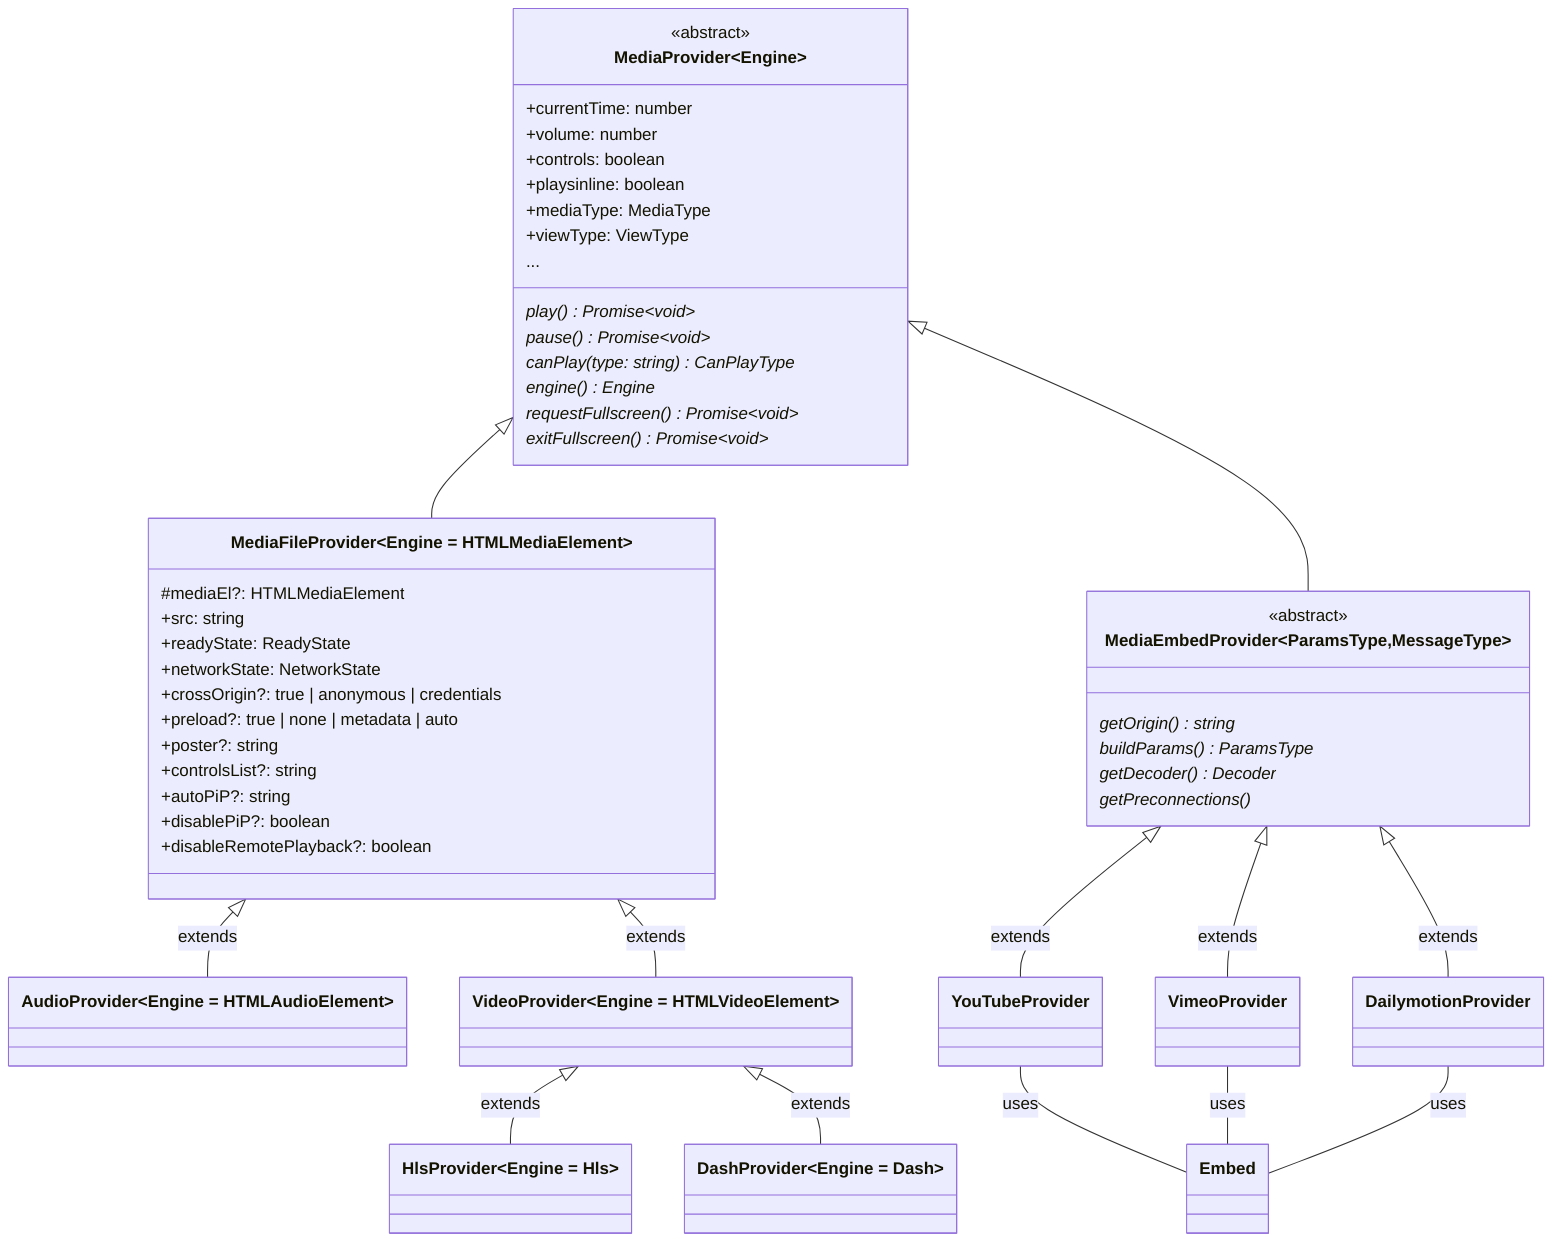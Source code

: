 classDiagram

class YouTubeProvider
class VimeoProvider
class DailymotionProvider
class Embed

YouTubeProvider -- Embed: uses
VimeoProvider -- Embed: uses
DailymotionProvider -- Embed: uses

class MediaEmbedProvider~ParamsType,MessageType~ {
    <<abstract>>
    getOrigin()* string
    buildParams()* ParamsType
    getDecoder()* Decoder
    getPreconnections()*
}

MediaEmbedProvider <|-- YouTubeProvider: extends
MediaEmbedProvider <|-- VimeoProvider: extends
MediaEmbedProvider <|-- DailymotionProvider: extends

class VideoProvider~Engine = HTMLVideoElement~
class AudioProvider~Engine = HTMLAudioElement~
class HlsProvider~Engine = Hls~
class DashProvider~Engine = Dash~

class MediaFileProvider~Engine = HTMLMediaElement~ {
    #mediaEl?: HTMLMediaElement
    +src: string
    +readyState: ReadyState
    +networkState: NetworkState
    +crossOrigin?: true | anonymous | credentials
    +preload?: true | none | metadata | auto
    +poster?: string
    +controlsList?: string
    +autoPiP?: string
    +disablePiP?: boolean
    +disableRemotePlayback?: boolean
}

MediaFileProvider <|-- AudioProvider: extends
MediaFileProvider <|-- VideoProvider: extends
VideoProvider <|-- HlsProvider: extends
VideoProvider <|-- DashProvider: extends

class MediaProvider~Engine~ {
    <<abstract>>
    +currentTime: number
    +volume: number
    +controls: boolean
    +playsinline: boolean
    +mediaType: MediaType
    +viewType: ViewType
    ...

    play()* Promise~void~
    pause()* Promise~void~
    canPlay(type: string)* CanPlayType
    engine()* Engine
    requestFullscreen()* Promise~void~
    exitFullscreen()* Promise~void~
}

MediaProvider <|-- MediaFileProvider
MediaProvider <|-- MediaEmbedProvider